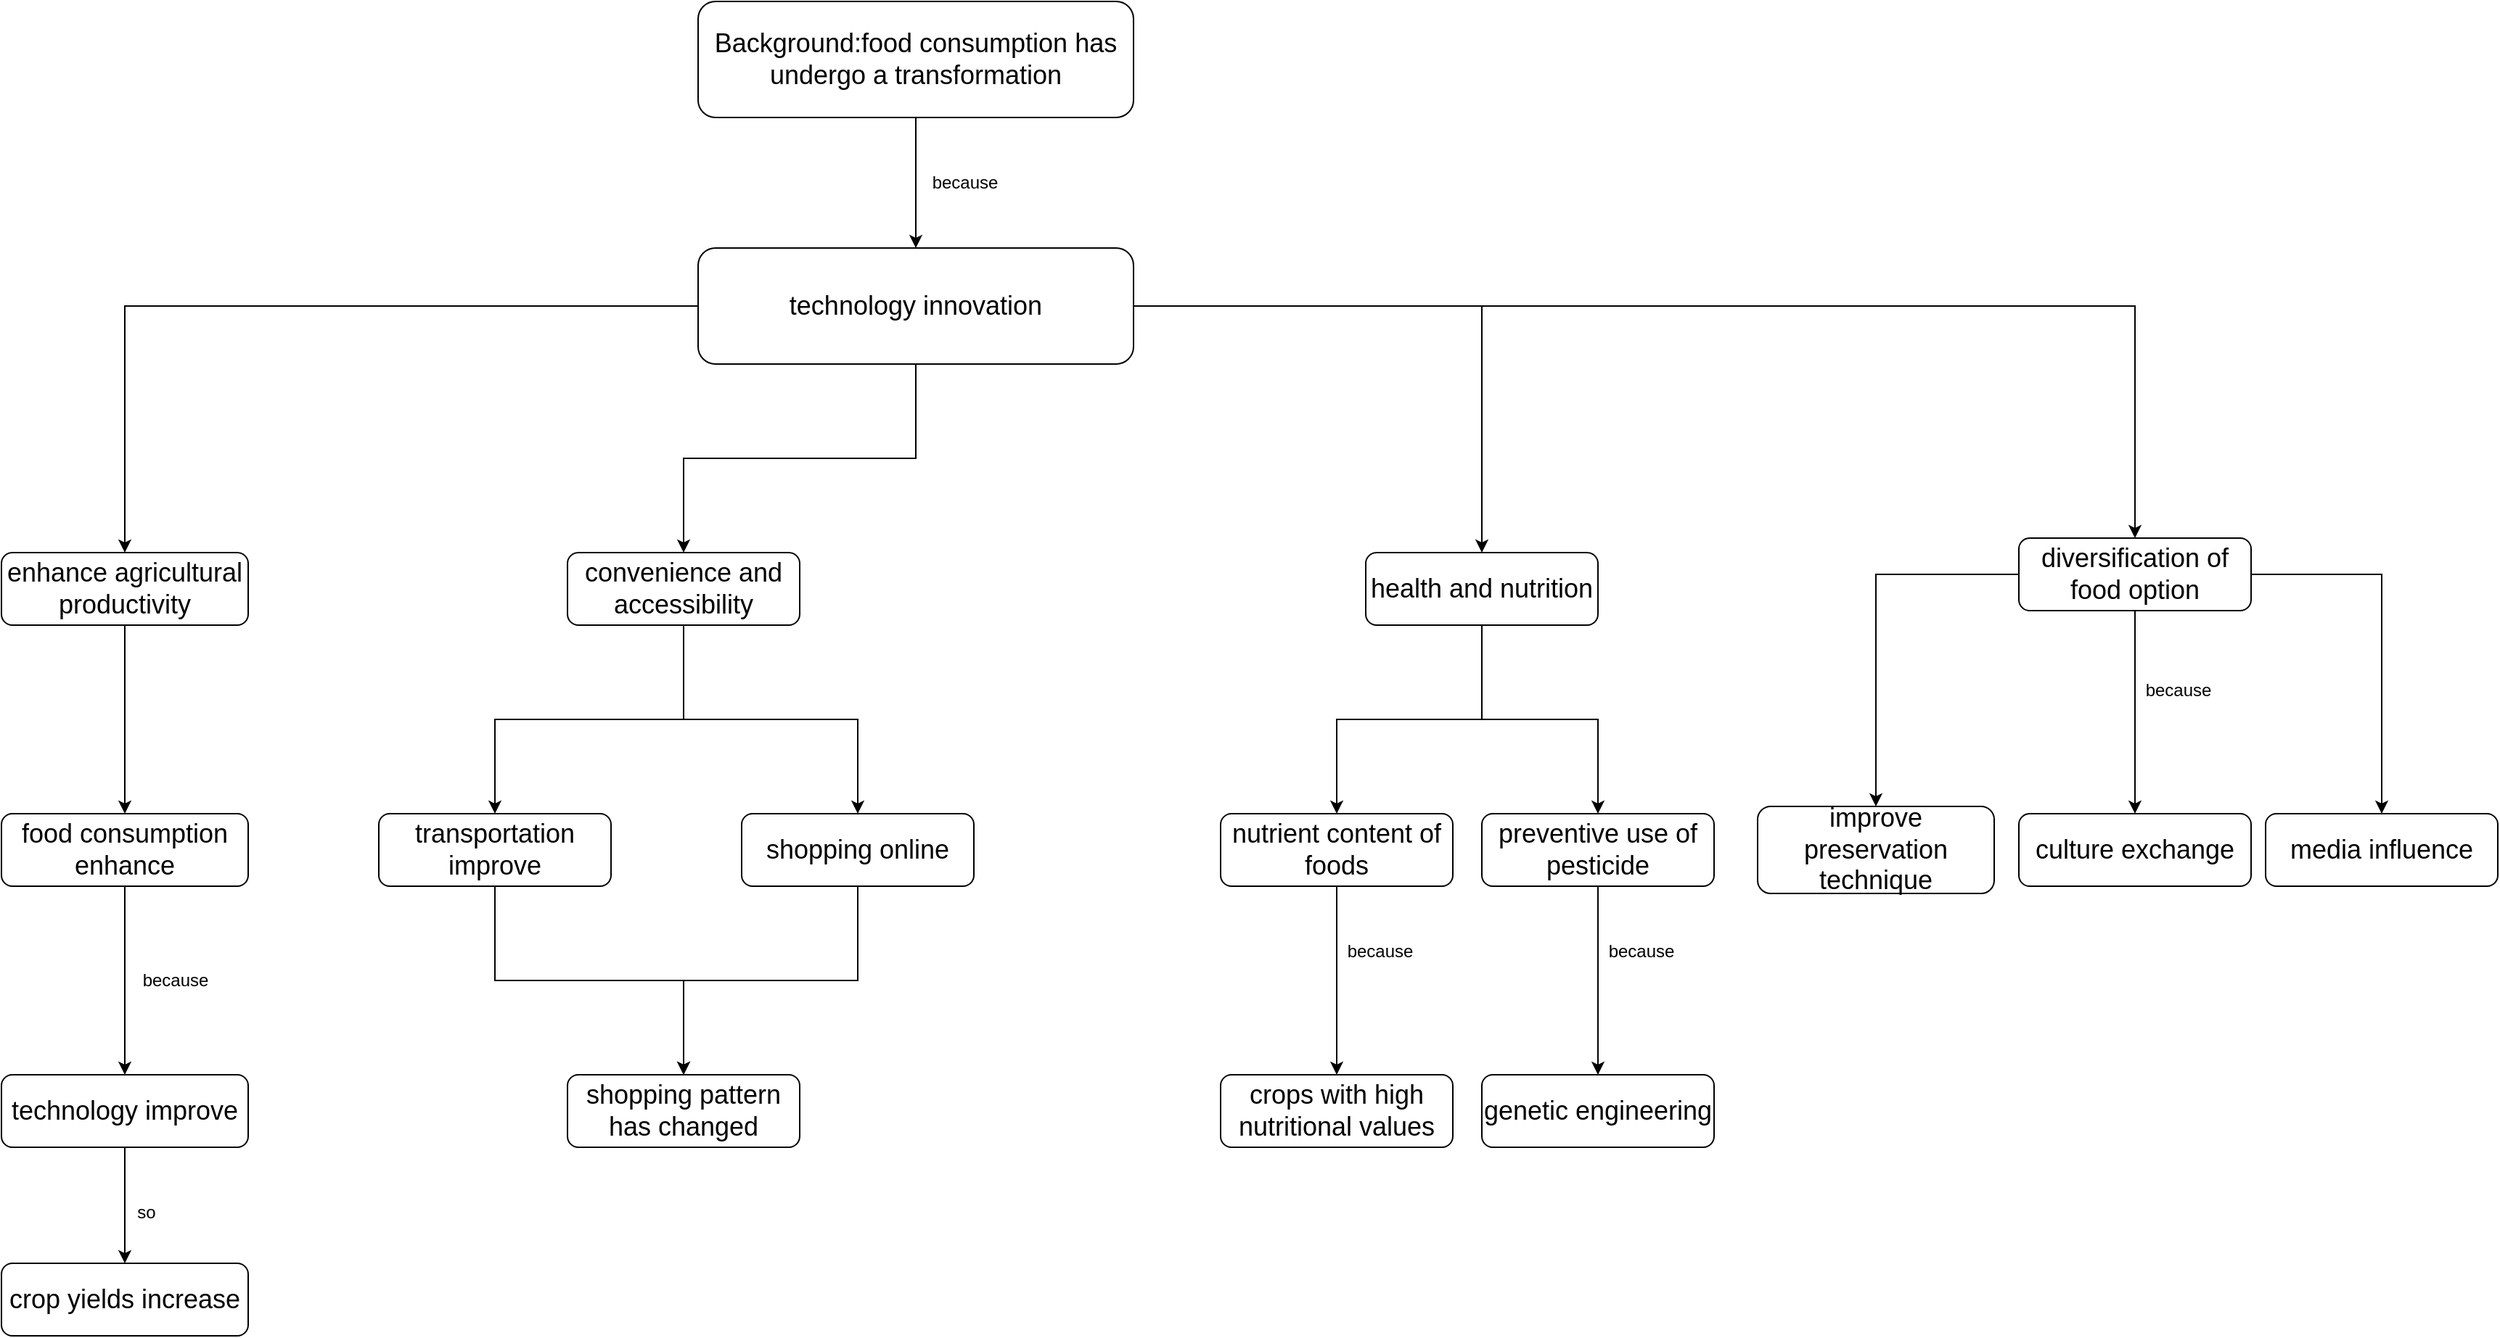 <mxfile version="24.2.5" type="github">
  <diagram id="C5RBs43oDa-KdzZeNtuy" name="Page-1">
    <mxGraphModel dx="1622" dy="420" grid="1" gridSize="10" guides="1" tooltips="1" connect="1" arrows="1" fold="1" page="1" pageScale="1" pageWidth="827" pageHeight="1169" math="0" shadow="0">
      <root>
        <mxCell id="WIyWlLk6GJQsqaUBKTNV-0" />
        <mxCell id="WIyWlLk6GJQsqaUBKTNV-1" parent="WIyWlLk6GJQsqaUBKTNV-0" />
        <mxCell id="JAdeiNU-k7o079FkKViK-1" style="edgeStyle=orthogonalEdgeStyle;rounded=0;orthogonalLoop=1;jettySize=auto;html=1;entryX=0.5;entryY=0;entryDx=0;entryDy=0;" parent="WIyWlLk6GJQsqaUBKTNV-1" source="WIyWlLk6GJQsqaUBKTNV-3" target="JAdeiNU-k7o079FkKViK-0" edge="1">
          <mxGeometry relative="1" as="geometry" />
        </mxCell>
        <mxCell id="WIyWlLk6GJQsqaUBKTNV-3" value="&lt;font style=&quot;font-size: 18px;&quot;&gt;Background:food consumption has undergo a transformation&lt;/font&gt;" style="rounded=1;whiteSpace=wrap;html=1;fontSize=12;glass=0;strokeWidth=1;shadow=0;" parent="WIyWlLk6GJQsqaUBKTNV-1" vertex="1">
          <mxGeometry x="200" y="40" width="300" height="80" as="geometry" />
        </mxCell>
        <mxCell id="JAdeiNU-k7o079FkKViK-5" style="edgeStyle=orthogonalEdgeStyle;rounded=0;orthogonalLoop=1;jettySize=auto;html=1;" parent="WIyWlLk6GJQsqaUBKTNV-1" source="JAdeiNU-k7o079FkKViK-0" target="JAdeiNU-k7o079FkKViK-4" edge="1">
          <mxGeometry relative="1" as="geometry" />
        </mxCell>
        <mxCell id="JAdeiNU-k7o079FkKViK-8" style="edgeStyle=orthogonalEdgeStyle;rounded=0;orthogonalLoop=1;jettySize=auto;html=1;exitX=0.5;exitY=1;exitDx=0;exitDy=0;entryX=0.5;entryY=0;entryDx=0;entryDy=0;" parent="WIyWlLk6GJQsqaUBKTNV-1" source="JAdeiNU-k7o079FkKViK-0" target="JAdeiNU-k7o079FkKViK-7" edge="1">
          <mxGeometry relative="1" as="geometry" />
        </mxCell>
        <mxCell id="a38-KcJ0gP-eux7d_FcP-0" style="edgeStyle=orthogonalEdgeStyle;rounded=0;orthogonalLoop=1;jettySize=auto;html=1;entryX=0.5;entryY=0;entryDx=0;entryDy=0;" parent="WIyWlLk6GJQsqaUBKTNV-1" source="JAdeiNU-k7o079FkKViK-0" target="JAdeiNU-k7o079FkKViK-9" edge="1">
          <mxGeometry relative="1" as="geometry" />
        </mxCell>
        <mxCell id="a38-KcJ0gP-eux7d_FcP-11" style="edgeStyle=orthogonalEdgeStyle;rounded=0;orthogonalLoop=1;jettySize=auto;html=1;entryX=0.5;entryY=0;entryDx=0;entryDy=0;" parent="WIyWlLk6GJQsqaUBKTNV-1" source="JAdeiNU-k7o079FkKViK-0" target="a38-KcJ0gP-eux7d_FcP-10" edge="1">
          <mxGeometry relative="1" as="geometry" />
        </mxCell>
        <mxCell id="JAdeiNU-k7o079FkKViK-0" value="&lt;font style=&quot;font-size: 18px;&quot;&gt;technology innovation&lt;/font&gt;" style="rounded=1;whiteSpace=wrap;html=1;fontSize=12;glass=0;strokeWidth=1;shadow=0;" parent="WIyWlLk6GJQsqaUBKTNV-1" vertex="1">
          <mxGeometry x="200" y="210" width="300" height="80" as="geometry" />
        </mxCell>
        <mxCell id="JAdeiNU-k7o079FkKViK-3" value="because" style="text;strokeColor=none;align=center;fillColor=none;html=1;verticalAlign=middle;whiteSpace=wrap;rounded=0;" parent="WIyWlLk6GJQsqaUBKTNV-1" vertex="1">
          <mxGeometry x="354" y="150" width="60" height="30" as="geometry" />
        </mxCell>
        <mxCell id="a38-KcJ0gP-eux7d_FcP-13" style="edgeStyle=orthogonalEdgeStyle;rounded=0;orthogonalLoop=1;jettySize=auto;html=1;entryX=0.5;entryY=0;entryDx=0;entryDy=0;" parent="WIyWlLk6GJQsqaUBKTNV-1" source="JAdeiNU-k7o079FkKViK-4" target="a38-KcJ0gP-eux7d_FcP-12" edge="1">
          <mxGeometry relative="1" as="geometry" />
        </mxCell>
        <mxCell id="JAdeiNU-k7o079FkKViK-4" value="&lt;font style=&quot;font-size: 18px;&quot;&gt;enhance agricultural productivity&lt;/font&gt;" style="rounded=1;whiteSpace=wrap;html=1;fontSize=12;glass=0;strokeWidth=1;shadow=0;" parent="WIyWlLk6GJQsqaUBKTNV-1" vertex="1">
          <mxGeometry x="-280" y="420" width="170" height="50" as="geometry" />
        </mxCell>
        <mxCell id="a38-KcJ0gP-eux7d_FcP-2" style="edgeStyle=orthogonalEdgeStyle;rounded=0;orthogonalLoop=1;jettySize=auto;html=1;" parent="WIyWlLk6GJQsqaUBKTNV-1" source="JAdeiNU-k7o079FkKViK-7" target="a38-KcJ0gP-eux7d_FcP-1" edge="1">
          <mxGeometry relative="1" as="geometry" />
        </mxCell>
        <mxCell id="a38-KcJ0gP-eux7d_FcP-4" style="edgeStyle=orthogonalEdgeStyle;rounded=0;orthogonalLoop=1;jettySize=auto;html=1;" parent="WIyWlLk6GJQsqaUBKTNV-1" source="JAdeiNU-k7o079FkKViK-7" target="a38-KcJ0gP-eux7d_FcP-3" edge="1">
          <mxGeometry relative="1" as="geometry" />
        </mxCell>
        <mxCell id="JAdeiNU-k7o079FkKViK-7" value="&lt;font style=&quot;font-size: 18px;&quot;&gt;convenience and accessibility&lt;/font&gt;" style="rounded=1;whiteSpace=wrap;html=1;fontSize=12;glass=0;strokeWidth=1;shadow=0;" parent="WIyWlLk6GJQsqaUBKTNV-1" vertex="1">
          <mxGeometry x="110" y="420" width="160" height="50" as="geometry" />
        </mxCell>
        <mxCell id="a38-KcJ0gP-eux7d_FcP-23" style="edgeStyle=orthogonalEdgeStyle;rounded=0;orthogonalLoop=1;jettySize=auto;html=1;entryX=0.5;entryY=0;entryDx=0;entryDy=0;" parent="WIyWlLk6GJQsqaUBKTNV-1" source="JAdeiNU-k7o079FkKViK-9" target="a38-KcJ0gP-eux7d_FcP-22" edge="1">
          <mxGeometry relative="1" as="geometry" />
        </mxCell>
        <mxCell id="a38-KcJ0gP-eux7d_FcP-25" style="edgeStyle=orthogonalEdgeStyle;rounded=0;orthogonalLoop=1;jettySize=auto;html=1;" parent="WIyWlLk6GJQsqaUBKTNV-1" source="JAdeiNU-k7o079FkKViK-9" target="a38-KcJ0gP-eux7d_FcP-24" edge="1">
          <mxGeometry relative="1" as="geometry" />
        </mxCell>
        <mxCell id="a38-KcJ0gP-eux7d_FcP-27" style="edgeStyle=orthogonalEdgeStyle;rounded=0;orthogonalLoop=1;jettySize=auto;html=1;" parent="WIyWlLk6GJQsqaUBKTNV-1" source="JAdeiNU-k7o079FkKViK-9" target="a38-KcJ0gP-eux7d_FcP-26" edge="1">
          <mxGeometry relative="1" as="geometry" />
        </mxCell>
        <mxCell id="JAdeiNU-k7o079FkKViK-9" value="&lt;font style=&quot;font-size: 18px;&quot;&gt;diversification of food option&lt;/font&gt;" style="rounded=1;whiteSpace=wrap;html=1;fontSize=12;glass=0;strokeWidth=1;shadow=0;" parent="WIyWlLk6GJQsqaUBKTNV-1" vertex="1">
          <mxGeometry x="1110" y="410" width="160" height="50" as="geometry" />
        </mxCell>
        <mxCell id="SbrArBFfVdeZCNpqWXM6-1" style="edgeStyle=orthogonalEdgeStyle;rounded=0;orthogonalLoop=1;jettySize=auto;html=1;entryX=0.5;entryY=0;entryDx=0;entryDy=0;" edge="1" parent="WIyWlLk6GJQsqaUBKTNV-1" source="a38-KcJ0gP-eux7d_FcP-1" target="a38-KcJ0gP-eux7d_FcP-5">
          <mxGeometry relative="1" as="geometry" />
        </mxCell>
        <mxCell id="a38-KcJ0gP-eux7d_FcP-1" value="&lt;font style=&quot;font-size: 18px;&quot;&gt;transportation improve&lt;/font&gt;" style="rounded=1;whiteSpace=wrap;html=1;fontSize=12;glass=0;strokeWidth=1;shadow=0;" parent="WIyWlLk6GJQsqaUBKTNV-1" vertex="1">
          <mxGeometry x="-20" y="600" width="160" height="50" as="geometry" />
        </mxCell>
        <mxCell id="SbrArBFfVdeZCNpqWXM6-0" style="edgeStyle=orthogonalEdgeStyle;rounded=0;orthogonalLoop=1;jettySize=auto;html=1;entryX=0.5;entryY=0;entryDx=0;entryDy=0;" edge="1" parent="WIyWlLk6GJQsqaUBKTNV-1" source="a38-KcJ0gP-eux7d_FcP-3" target="a38-KcJ0gP-eux7d_FcP-5">
          <mxGeometry relative="1" as="geometry" />
        </mxCell>
        <mxCell id="a38-KcJ0gP-eux7d_FcP-3" value="&lt;font style=&quot;font-size: 18px;&quot;&gt;shopping online&lt;/font&gt;" style="rounded=1;whiteSpace=wrap;html=1;fontSize=12;glass=0;strokeWidth=1;shadow=0;" parent="WIyWlLk6GJQsqaUBKTNV-1" vertex="1">
          <mxGeometry x="230" y="600" width="160" height="50" as="geometry" />
        </mxCell>
        <mxCell id="a38-KcJ0gP-eux7d_FcP-5" value="&lt;font style=&quot;font-size: 18px;&quot;&gt;shopping pattern has changed&lt;/font&gt;" style="rounded=1;whiteSpace=wrap;html=1;fontSize=12;glass=0;strokeWidth=1;shadow=0;" parent="WIyWlLk6GJQsqaUBKTNV-1" vertex="1">
          <mxGeometry x="110" y="780" width="160" height="50" as="geometry" />
        </mxCell>
        <mxCell id="rpn-dHn0d7W438i94ot4-4" style="edgeStyle=orthogonalEdgeStyle;rounded=0;orthogonalLoop=1;jettySize=auto;html=1;entryX=0.5;entryY=0;entryDx=0;entryDy=0;" parent="WIyWlLk6GJQsqaUBKTNV-1" source="a38-KcJ0gP-eux7d_FcP-10" target="rpn-dHn0d7W438i94ot4-3" edge="1">
          <mxGeometry relative="1" as="geometry" />
        </mxCell>
        <mxCell id="rpn-dHn0d7W438i94ot4-9" value="" style="edgeStyle=orthogonalEdgeStyle;rounded=0;orthogonalLoop=1;jettySize=auto;html=1;" parent="WIyWlLk6GJQsqaUBKTNV-1" source="a38-KcJ0gP-eux7d_FcP-10" target="rpn-dHn0d7W438i94ot4-8" edge="1">
          <mxGeometry relative="1" as="geometry" />
        </mxCell>
        <mxCell id="a38-KcJ0gP-eux7d_FcP-10" value="&lt;font style=&quot;font-size: 18px;&quot;&gt;health and nutrition&lt;/font&gt;" style="rounded=1;whiteSpace=wrap;html=1;fontSize=12;glass=0;strokeWidth=1;shadow=0;" parent="WIyWlLk6GJQsqaUBKTNV-1" vertex="1">
          <mxGeometry x="660" y="420" width="160" height="50" as="geometry" />
        </mxCell>
        <mxCell id="a38-KcJ0gP-eux7d_FcP-16" style="edgeStyle=orthogonalEdgeStyle;rounded=0;orthogonalLoop=1;jettySize=auto;html=1;" parent="WIyWlLk6GJQsqaUBKTNV-1" source="a38-KcJ0gP-eux7d_FcP-12" target="a38-KcJ0gP-eux7d_FcP-14" edge="1">
          <mxGeometry relative="1" as="geometry" />
        </mxCell>
        <mxCell id="a38-KcJ0gP-eux7d_FcP-12" value="&lt;font style=&quot;font-size: 18px;&quot;&gt;food consumption enhance&lt;/font&gt;" style="rounded=1;whiteSpace=wrap;html=1;fontSize=12;glass=0;strokeWidth=1;shadow=0;" parent="WIyWlLk6GJQsqaUBKTNV-1" vertex="1">
          <mxGeometry x="-280" y="600" width="170" height="50" as="geometry" />
        </mxCell>
        <mxCell id="a38-KcJ0gP-eux7d_FcP-19" style="edgeStyle=orthogonalEdgeStyle;rounded=0;orthogonalLoop=1;jettySize=auto;html=1;" parent="WIyWlLk6GJQsqaUBKTNV-1" source="a38-KcJ0gP-eux7d_FcP-14" target="a38-KcJ0gP-eux7d_FcP-18" edge="1">
          <mxGeometry relative="1" as="geometry" />
        </mxCell>
        <mxCell id="a38-KcJ0gP-eux7d_FcP-14" value="&lt;font style=&quot;font-size: 18px;&quot;&gt;technology improve&lt;/font&gt;" style="rounded=1;whiteSpace=wrap;html=1;fontSize=12;glass=0;strokeWidth=1;shadow=0;" parent="WIyWlLk6GJQsqaUBKTNV-1" vertex="1">
          <mxGeometry x="-280" y="780" width="170" height="50" as="geometry" />
        </mxCell>
        <mxCell id="a38-KcJ0gP-eux7d_FcP-17" value="because" style="text;strokeColor=none;align=center;fillColor=none;html=1;verticalAlign=middle;whiteSpace=wrap;rounded=0;" parent="WIyWlLk6GJQsqaUBKTNV-1" vertex="1">
          <mxGeometry x="-190" y="700" width="60" height="30" as="geometry" />
        </mxCell>
        <mxCell id="a38-KcJ0gP-eux7d_FcP-18" value="&lt;font style=&quot;font-size: 18px;&quot;&gt;crop yields increase&lt;/font&gt;" style="rounded=1;whiteSpace=wrap;html=1;fontSize=12;glass=0;strokeWidth=1;shadow=0;" parent="WIyWlLk6GJQsqaUBKTNV-1" vertex="1">
          <mxGeometry x="-280" y="910" width="170" height="50" as="geometry" />
        </mxCell>
        <mxCell id="a38-KcJ0gP-eux7d_FcP-20" value="so" style="text;strokeColor=none;align=center;fillColor=none;html=1;verticalAlign=middle;whiteSpace=wrap;rounded=0;" parent="WIyWlLk6GJQsqaUBKTNV-1" vertex="1">
          <mxGeometry x="-210" y="860" width="60" height="30" as="geometry" />
        </mxCell>
        <mxCell id="a38-KcJ0gP-eux7d_FcP-22" value="&lt;font style=&quot;font-size: 18px;&quot;&gt;improve preservation technique&lt;/font&gt;" style="rounded=1;whiteSpace=wrap;html=1;fontSize=12;glass=0;strokeWidth=1;shadow=0;" parent="WIyWlLk6GJQsqaUBKTNV-1" vertex="1">
          <mxGeometry x="930" y="595" width="163" height="60" as="geometry" />
        </mxCell>
        <mxCell id="a38-KcJ0gP-eux7d_FcP-24" value="&lt;font style=&quot;font-size: 18px;&quot;&gt;culture exchange&lt;/font&gt;" style="rounded=1;whiteSpace=wrap;html=1;fontSize=12;glass=0;strokeWidth=1;shadow=0;" parent="WIyWlLk6GJQsqaUBKTNV-1" vertex="1">
          <mxGeometry x="1110" y="600" width="160" height="50" as="geometry" />
        </mxCell>
        <mxCell id="a38-KcJ0gP-eux7d_FcP-26" value="&lt;font style=&quot;font-size: 18px;&quot;&gt;media influence&lt;/font&gt;" style="rounded=1;whiteSpace=wrap;html=1;fontSize=12;glass=0;strokeWidth=1;shadow=0;" parent="WIyWlLk6GJQsqaUBKTNV-1" vertex="1">
          <mxGeometry x="1280" y="600" width="160" height="50" as="geometry" />
        </mxCell>
        <mxCell id="a38-KcJ0gP-eux7d_FcP-28" value="because" style="text;strokeColor=none;align=center;fillColor=none;html=1;verticalAlign=middle;whiteSpace=wrap;rounded=0;" parent="WIyWlLk6GJQsqaUBKTNV-1" vertex="1">
          <mxGeometry x="1190" y="500" width="60" height="30" as="geometry" />
        </mxCell>
        <mxCell id="rpn-dHn0d7W438i94ot4-6" value="" style="edgeStyle=orthogonalEdgeStyle;rounded=0;orthogonalLoop=1;jettySize=auto;html=1;" parent="WIyWlLk6GJQsqaUBKTNV-1" source="rpn-dHn0d7W438i94ot4-3" target="rpn-dHn0d7W438i94ot4-5" edge="1">
          <mxGeometry relative="1" as="geometry" />
        </mxCell>
        <mxCell id="rpn-dHn0d7W438i94ot4-3" value="&lt;font style=&quot;font-size: 18px;&quot;&gt;nutrient content of foods&lt;/font&gt;" style="rounded=1;whiteSpace=wrap;html=1;fontSize=12;glass=0;strokeWidth=1;shadow=0;" parent="WIyWlLk6GJQsqaUBKTNV-1" vertex="1">
          <mxGeometry x="560" y="600" width="160" height="50" as="geometry" />
        </mxCell>
        <mxCell id="rpn-dHn0d7W438i94ot4-5" value="&lt;font style=&quot;font-size: 18px;&quot;&gt;crops with high nutritional values&lt;/font&gt;" style="rounded=1;whiteSpace=wrap;html=1;fontSize=12;glass=0;strokeWidth=1;shadow=0;" parent="WIyWlLk6GJQsqaUBKTNV-1" vertex="1">
          <mxGeometry x="560" y="780" width="160" height="50" as="geometry" />
        </mxCell>
        <mxCell id="rpn-dHn0d7W438i94ot4-7" value="because" style="text;strokeColor=none;align=center;fillColor=none;html=1;verticalAlign=middle;whiteSpace=wrap;rounded=0;" parent="WIyWlLk6GJQsqaUBKTNV-1" vertex="1">
          <mxGeometry x="640" y="680" width="60" height="30" as="geometry" />
        </mxCell>
        <mxCell id="rpn-dHn0d7W438i94ot4-13" value="" style="edgeStyle=orthogonalEdgeStyle;rounded=0;orthogonalLoop=1;jettySize=auto;html=1;" parent="WIyWlLk6GJQsqaUBKTNV-1" source="rpn-dHn0d7W438i94ot4-8" target="rpn-dHn0d7W438i94ot4-12" edge="1">
          <mxGeometry relative="1" as="geometry" />
        </mxCell>
        <mxCell id="rpn-dHn0d7W438i94ot4-8" value="&lt;span style=&quot;font-size: 18px;&quot;&gt;preventive use of pesticide&lt;/span&gt;" style="rounded=1;whiteSpace=wrap;html=1;fontSize=12;glass=0;strokeWidth=1;shadow=0;" parent="WIyWlLk6GJQsqaUBKTNV-1" vertex="1">
          <mxGeometry x="740" y="600" width="160" height="50" as="geometry" />
        </mxCell>
        <mxCell id="rpn-dHn0d7W438i94ot4-12" value="&lt;span style=&quot;font-size: 18px;&quot;&gt;genetic engineering&lt;/span&gt;" style="rounded=1;whiteSpace=wrap;html=1;fontSize=12;glass=0;strokeWidth=1;shadow=0;" parent="WIyWlLk6GJQsqaUBKTNV-1" vertex="1">
          <mxGeometry x="740" y="780" width="160" height="50" as="geometry" />
        </mxCell>
        <mxCell id="SbrArBFfVdeZCNpqWXM6-3" value="because" style="text;strokeColor=none;align=center;fillColor=none;html=1;verticalAlign=middle;whiteSpace=wrap;rounded=0;" vertex="1" parent="WIyWlLk6GJQsqaUBKTNV-1">
          <mxGeometry x="820" y="680" width="60" height="30" as="geometry" />
        </mxCell>
      </root>
    </mxGraphModel>
  </diagram>
</mxfile>
